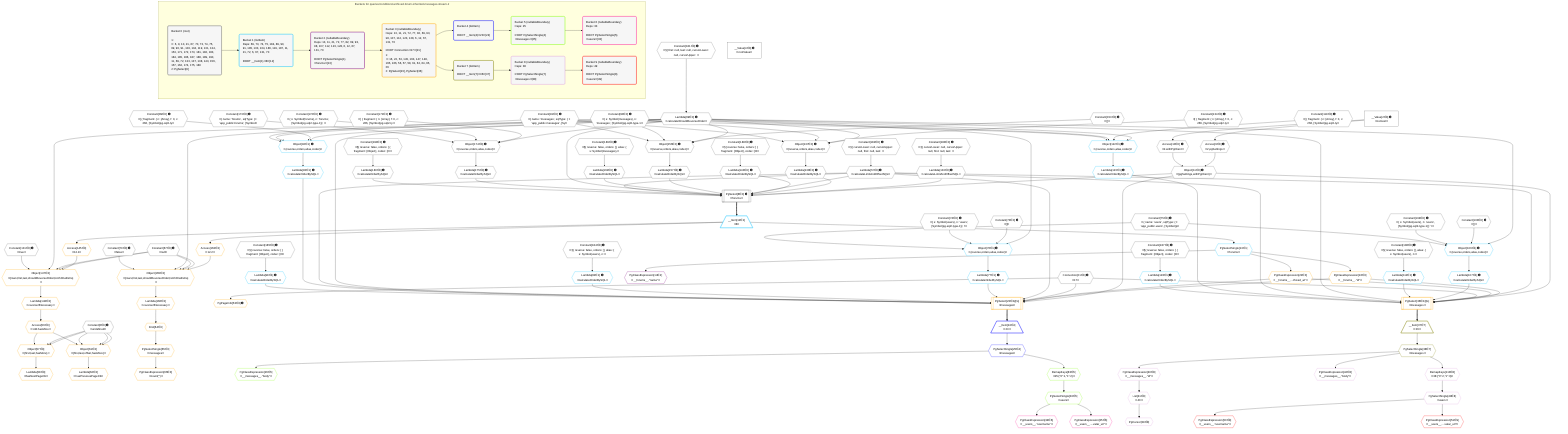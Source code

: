 %%{init: {'themeVariables': { 'fontSize': '12px'}}}%%
graph TD
    classDef path fill:#eee,stroke:#000,color:#000
    classDef plan fill:#fff,stroke-width:1px,color:#000
    classDef itemplan fill:#fff,stroke-width:2px,color:#000
    classDef unbatchedplan fill:#dff,stroke-width:1px,color:#000
    classDef sideeffectplan fill:#fcc,stroke-width:2px,color:#000
    classDef bucket fill:#f6f6f6,color:#000,stroke-width:2px,text-align:left


    %% plan dependencies
    PgSelect8[["PgSelect[8∈0] ➊<br />ᐸforumsᐳ"]]:::plan
    Object11{{"Object[11∈0] ➊<br />ᐸ{pgSettings,withPgClient}ᐳ"}}:::plan
    Lambda133{{"Lambda[133∈0] ➊<br />ᐸcalculateLimitAndOffsetSQLᐳ"}}:::plan
    Lambda138{{"Lambda[138∈0] ➊<br />ᐸcalculateOrderBySQLᐳ"}}:::plan
    Lambda143{{"Lambda[143∈0] ➊<br />ᐸcalculateOrderBySQLᐳ"}}:::plan
    Lambda72{{"Lambda[72∈0] ➊<br />ᐸcalculateLimitAndOffsetSQLᐳ"}}:::plan
    Lambda157{{"Lambda[157∈0] ➊<br />ᐸcalculateOrderBySQLᐳ"}}:::plan
    Lambda162{{"Lambda[162∈0] ➊<br />ᐸcalculateOrderBySQLᐳ"}}:::plan
    Lambda69{{"Lambda[69∈0] ➊<br />ᐸcalculateShouldReverseOrderᐳ"}}:::plan
    Lambda175{{"Lambda[175∈0] ➊<br />ᐸcalculateOrderBySQLᐳ"}}:::plan
    Lambda180{{"Lambda[180∈0] ➊<br />ᐸcalculateOrderBySQLᐳ"}}:::plan
    Object11 & Lambda133 & Lambda138 & Lambda143 & Lambda72 & Lambda157 & Lambda162 & Lambda69 & Lambda72 & Lambda175 & Lambda180 --> PgSelect8
    Object137{{"Object[137∈0] ➊<br />ᐸ{reverse,orders,alias,codec}ᐳ"}}:::plan
    Constant134{{"Constant[134∈0] ➊<br />ᐸ[ { fragment: { n: [Array], f: 0, c: 266, [Symbol(pg-sql2-tyᐳ"}}:::plan
    Constant90{{"Constant[90∈0] ➊<br />ᐸ{ s: Symbol(messages), n: 'messages', [Symbol(pg-sql2-type-1ᐳ"}}:::plan
    Constant91{{"Constant[91∈0] ➊<br />ᐸ{ name: 'messages', sqlType: { t: 'app_public.messages', [Syᐳ"}}:::plan
    Lambda69 & Constant134 & Constant90 & Constant91 --> Object137
    Object156{{"Object[156∈0] ➊<br />ᐸ{reverse,orders,alias,codec}ᐳ"}}:::plan
    Constant153{{"Constant[153∈0] ➊<br />ᐸ[]ᐳ"}}:::plan
    Lambda69 & Constant153 & Constant90 & Constant91 --> Object156
    Object174{{"Object[174∈0] ➊<br />ᐸ{reverse,orders,alias,codec}ᐳ"}}:::plan
    Constant171{{"Constant[171∈0] ➊<br />ᐸ[ { fragment: { n: [Array], f: 0, c: 266, [Symbol(pg-sql2-tyᐳ"}}:::plan
    Constant172{{"Constant[172∈0] ➊<br />ᐸ{ s: Symbol(forums), n: 'forums', [Symbol(pg-sql2-type-1)]: ᐳ"}}:::plan
    Constant173{{"Constant[173∈0] ➊<br />ᐸ{ name: 'forums', sqlType: { t: 'app_public.forums', [Symbolᐳ"}}:::plan
    Lambda69 & Constant171 & Constant172 & Constant173 --> Object174
    Access9{{"Access[9∈0] ➊<br />ᐸ2.pgSettingsᐳ"}}:::plan
    Access10{{"Access[10∈0] ➊<br />ᐸ2.withPgClientᐳ"}}:::plan
    Access9 & Access10 --> Object11
    __Value2["__Value[2∈0] ➊<br />ᐸcontextᐳ"]:::plan
    __Value2 --> Access9
    __Value2 --> Access10
    Constant181{{"Constant[181∈0] ➊<br />ᐸ§{ first: null, last: null, cursorLower: null, cursorUpper: ᐳ"}}:::plan
    Constant181 --> Lambda69
    Constant182{{"Constant[182∈0] ➊<br />ᐸ§{ cursorLower: null, cursorUpper: null, first: null, last: ᐳ"}}:::plan
    Constant182 --> Lambda72
    Constant183{{"Constant[183∈0] ➊<br />ᐸ§{ cursorLower: null, cursorUpper: null, first: null, last: ᐳ"}}:::plan
    Constant183 --> Lambda133
    Object137 --> Lambda138
    Constant188{{"Constant[188∈0] ➊<br />ᐸ§{ reverse: false, orders: [ { fragment: [Object], codec: [Oᐳ"}}:::plan
    Constant188 --> Lambda143
    Object156 --> Lambda157
    Constant189{{"Constant[189∈0] ➊<br />ᐸ§{ reverse: false, orders: [], alias: { s: Symbol(messages),ᐳ"}}:::plan
    Constant189 --> Lambda162
    Object174 --> Lambda175
    Constant190{{"Constant[190∈0] ➊<br />ᐸ§{ reverse: false, orders: [ { fragment: [Object], codec: [Oᐳ"}}:::plan
    Constant190 --> Lambda180
    __Value4["__Value[4∈0] ➊<br />ᐸrootValueᐳ"]:::plan
    Constant6{{"Constant[6∈0] ➊<br />ᐸundefinedᐳ"}}:::plan
    Connection21{{"Connection[21∈0] ➊<br />ᐸ17ᐳ"}}:::plan
    Constant67{{"Constant[67∈0] ➊<br />ᐸnullᐳ"}}:::plan
    Constant70{{"Constant[70∈0] ➊<br />ᐸfalseᐳ"}}:::plan
    Constant73{{"Constant[73∈0] ➊<br />ᐸ[]ᐳ"}}:::plan
    Constant74{{"Constant[74∈0] ➊<br />ᐸ{ s: Symbol(users), n: 'users', [Symbol(pg-sql2-type-1)]: 'Iᐳ"}}:::plan
    Constant75{{"Constant[75∈0] ➊<br />ᐸ{ name: 'users', sqlType: { t: 'app_public.users', [Symbol(pᐳ"}}:::plan
    Constant89{{"Constant[89∈0] ➊<br />ᐸ[ { fragment: { n: [Array], f: 0, c: 266, [Symbol(pg-sql2-tyᐳ"}}:::plan
    Constant103{{"Constant[103∈0] ➊<br />ᐸ[]ᐳ"}}:::plan
    Constant104{{"Constant[104∈0] ➊<br />ᐸ{ s: Symbol(users), n: 'users', [Symbol(pg-sql2-type-1)]: 'Iᐳ"}}:::plan
    Constant119{{"Constant[119∈0] ➊<br />ᐸ[ { fragment: { n: [Array], f: 0, c: 266, [Symbol(pg-sql2-tyᐳ"}}:::plan
    Constant131{{"Constant[131∈0] ➊<br />ᐸtrueᐳ"}}:::plan
    Constant184{{"Constant[184∈0] ➊<br />ᐸ§{ reverse: false, orders: [], alias: { s: Symbol(users), n:ᐳ"}}:::plan
    Constant185{{"Constant[185∈0] ➊<br />ᐸ§{ reverse: false, orders: [ { fragment: [Object], codec: [Oᐳ"}}:::plan
    Constant186{{"Constant[186∈0] ➊<br />ᐸ§{ reverse: false, orders: [], alias: { s: Symbol(users), n:ᐳ"}}:::plan
    Constant187{{"Constant[187∈0] ➊<br />ᐸ§{ reverse: false, orders: [ { fragment: [Object], codec: [Oᐳ"}}:::plan
    Object76{{"Object[76∈1] ➊<br />ᐸ{reverse,orders,alias,codec}ᐳ"}}:::plan
    Lambda69 & Constant73 & Constant74 & Constant75 --> Object76
    Object92{{"Object[92∈1] ➊<br />ᐸ{reverse,orders,alias,codec}ᐳ"}}:::plan
    Lambda69 & Constant89 & Constant90 & Constant91 --> Object92
    Object106{{"Object[106∈1] ➊<br />ᐸ{reverse,orders,alias,codec}ᐳ"}}:::plan
    Lambda69 & Constant103 & Constant104 & Constant75 --> Object106
    Object122{{"Object[122∈1] ➊<br />ᐸ{reverse,orders,alias,codec}ᐳ"}}:::plan
    Lambda69 & Constant119 & Constant90 & Constant91 --> Object122
    __Item12[/"__Item[12∈1]<br />ᐸ8ᐳ"\]:::itemplan
    PgSelect8 ==> __Item12
    PgSelectSingle13{{"PgSelectSingle[13∈1]<br />ᐸforumsᐳ"}}:::plan
    __Item12 --> PgSelectSingle13
    Lambda77{{"Lambda[77∈1] ➊<br />ᐸcalculateOrderBySQLᐳ"}}:::plan
    Object76 --> Lambda77
    Lambda82{{"Lambda[82∈1] ➊<br />ᐸcalculateOrderBySQLᐳ"}}:::plan
    Constant184 --> Lambda82
    Lambda93{{"Lambda[93∈1] ➊<br />ᐸcalculateOrderBySQLᐳ"}}:::plan
    Object92 --> Lambda93
    Lambda98{{"Lambda[98∈1] ➊<br />ᐸcalculateOrderBySQLᐳ"}}:::plan
    Constant185 --> Lambda98
    Lambda107{{"Lambda[107∈1] ➊<br />ᐸcalculateOrderBySQLᐳ"}}:::plan
    Object106 --> Lambda107
    Lambda112{{"Lambda[112∈1] ➊<br />ᐸcalculateOrderBySQLᐳ"}}:::plan
    Constant186 --> Lambda112
    Lambda123{{"Lambda[123∈1] ➊<br />ᐸcalculateOrderBySQLᐳ"}}:::plan
    Object122 --> Lambda123
    Lambda128{{"Lambda[128∈1] ➊<br />ᐸcalculateOrderBySQLᐳ"}}:::plan
    Constant187 --> Lambda128
    PgClassExpression14{{"PgClassExpression[14∈2]<br />ᐸ__forums__.”name”ᐳ"}}:::plan
    PgSelectSingle13 --> PgClassExpression14
    PgSelect23[["PgSelect[23∈3@s]<br />ᐸmessagesᐳ"]]:::plan
    PgClassExpression16{{"PgClassExpression[16∈3]<br />ᐸ__forums__.”id”ᐳ"}}:::plan
    PgClassExpression22{{"PgClassExpression[22∈3]<br />ᐸ__forums__...chived_at”ᐳ"}}:::plan
    Object11 & PgClassExpression16 & PgClassExpression22 & Connection21 & Lambda72 & Lambda77 & Lambda82 & Lambda69 & Lambda72 & Lambda93 & Lambda98 --> PgSelect23
    PgSelect36[["PgSelect[36∈3@s]<br />ᐸmessagesᐳ"]]:::plan
    Object11 & PgClassExpression16 & PgClassExpression22 & Connection21 & Lambda72 & Lambda107 & Lambda112 & Lambda69 & Lambda72 & Lambda123 & Lambda128 --> PgSelect36
    Object147{{"Object[147∈3]<br />ᐸ{rows,first,last,shouldReverseOrder,fetchOneExtra}ᐳ"}}:::plan
    Access145{{"Access[145∈3]<br />ᐸ12.1ᐳ"}}:::plan
    Access145 & Constant67 & Constant67 & Lambda69 & Constant131 --> Object147
    Object165{{"Object[165∈3]<br />ᐸ{rows,first,last,shouldReverseOrder,fetchOneExtra}ᐳ"}}:::plan
    Access163{{"Access[163∈3]<br />ᐸ12.2ᐳ"}}:::plan
    Access163 & Constant67 & Constant67 & Lambda69 & Constant70 --> Object165
    Object61{{"Object[61∈3]<br />ᐸ{first,last,offset,hasMore}ᐳ"}}:::plan
    Access56{{"Access[56∈3]<br />ᐸ148.hasMoreᐳ"}}:::plan
    Constant6 & Constant6 & Constant6 & Access56 --> Object61
    Object57{{"Object[57∈3]<br />ᐸ{first,last,hasMore}ᐳ"}}:::plan
    Constant6 & Constant6 & Access56 --> Object57
    PgSelectSingle13 --> PgClassExpression16
    PgSelectSingle13 --> PgClassExpression22
    PgPageInfo53{{"PgPageInfo[53∈3] ➊"}}:::plan
    Connection21 --> PgPageInfo53
    Lambda148{{"Lambda[148∈3]<br />ᐸreverseIfNecessaryᐳ"}}:::plan
    Lambda148 --> Access56
    Lambda58{{"Lambda[58∈3]<br />ᐸhasNextPageCbᐳ"}}:::plan
    Object57 --> Lambda58
    Lambda62{{"Lambda[62∈3]<br />ᐸhasPreviousPageCbᐳ"}}:::plan
    Object61 --> Lambda62
    First64{{"First[64∈3]"}}:::plan
    Lambda166{{"Lambda[166∈3]<br />ᐸreverseIfNecessaryᐳ"}}:::plan
    Lambda166 --> First64
    PgSelectSingle65{{"PgSelectSingle[65∈3]<br />ᐸmessagesᐳ"}}:::plan
    First64 --> PgSelectSingle65
    PgClassExpression66{{"PgClassExpression[66∈3]<br />ᐸcount(*)ᐳ"}}:::plan
    PgSelectSingle65 --> PgClassExpression66
    __Item12 --> Access145
    Object147 --> Lambda148
    __Item12 --> Access163
    Object165 --> Lambda166
    __Item24[/"__Item[24∈4]<br />ᐸ23ᐳ"\]:::itemplan
    PgSelect23 ==> __Item24
    PgSelectSingle25{{"PgSelectSingle[25∈4]<br />ᐸmessagesᐳ"}}:::plan
    __Item24 --> PgSelectSingle25
    PgClassExpression26{{"PgClassExpression[26∈5]<br />ᐸ__messages__.”body”ᐳ"}}:::plan
    PgSelectSingle25 --> PgClassExpression26
    PgSelectSingle33{{"PgSelectSingle[33∈5]<br />ᐸusersᐳ"}}:::plan
    RemapKeys83{{"RemapKeys[83∈5]<br />ᐸ25:{”0”:1,”1”:2}ᐳ"}}:::plan
    RemapKeys83 --> PgSelectSingle33
    PgSelectSingle25 --> RemapKeys83
    PgClassExpression34{{"PgClassExpression[34∈6]<br />ᐸ__users__.”username”ᐳ"}}:::plan
    PgSelectSingle33 --> PgClassExpression34
    PgClassExpression35{{"PgClassExpression[35∈6]<br />ᐸ__users__....vatar_url”ᐳ"}}:::plan
    PgSelectSingle33 --> PgClassExpression35
    __Item37[/"__Item[37∈7]<br />ᐸ36ᐳ"\]:::itemplan
    PgSelect36 ==> __Item37
    PgSelectSingle38{{"PgSelectSingle[38∈7]<br />ᐸmessagesᐳ"}}:::plan
    __Item37 --> PgSelectSingle38
    PgCursor39{{"PgCursor[39∈8]"}}:::plan
    List41{{"List[41∈8]<br />ᐸ40ᐳ"}}:::plan
    List41 --> PgCursor39
    PgClassExpression40{{"PgClassExpression[40∈8]<br />ᐸ__messages__.”id”ᐳ"}}:::plan
    PgSelectSingle38 --> PgClassExpression40
    PgClassExpression40 --> List41
    PgClassExpression42{{"PgClassExpression[42∈8]<br />ᐸ__messages__.”body”ᐳ"}}:::plan
    PgSelectSingle38 --> PgClassExpression42
    PgSelectSingle49{{"PgSelectSingle[49∈8]<br />ᐸusersᐳ"}}:::plan
    RemapKeys113{{"RemapKeys[113∈8]<br />ᐸ38:{”0”:2,”1”:3}ᐳ"}}:::plan
    RemapKeys113 --> PgSelectSingle49
    PgSelectSingle38 --> RemapKeys113
    PgClassExpression50{{"PgClassExpression[50∈9]<br />ᐸ__users__.”username”ᐳ"}}:::plan
    PgSelectSingle49 --> PgClassExpression50
    PgClassExpression51{{"PgClassExpression[51∈9]<br />ᐸ__users__....vatar_url”ᐳ"}}:::plan
    PgSelectSingle49 --> PgClassExpression51

    %% define steps

    subgraph "Buckets for queries/conditions/archived-forum-inherited-messages.stream-2"
    Bucket0("Bucket 0 (root)<br /><br />1: <br />ᐳ: 6, 9, 10, 21, 67, 70, 73, 74, 75, 89, 90, 91, 103, 104, 119, 131, 134, 153, 171, 172, 173, 181, 182, 183, 184, 185, 186, 187, 188, 189, 190, 11, 69, 72, 133, 137, 138, 143, 156, 157, 162, 174, 175, 180<br />2: PgSelect[8]"):::bucket
    classDef bucket0 stroke:#696969
    class Bucket0,__Value2,__Value4,Constant6,PgSelect8,Access9,Access10,Object11,Connection21,Constant67,Lambda69,Constant70,Lambda72,Constant73,Constant74,Constant75,Constant89,Constant90,Constant91,Constant103,Constant104,Constant119,Constant131,Lambda133,Constant134,Object137,Lambda138,Lambda143,Constant153,Object156,Lambda157,Lambda162,Constant171,Constant172,Constant173,Object174,Lambda175,Lambda180,Constant181,Constant182,Constant183,Constant184,Constant185,Constant186,Constant187,Constant188,Constant189,Constant190 bucket0
    Bucket1("Bucket 1 (listItem)<br />Deps: 69, 73, 74, 75, 184, 89, 90, 91, 185, 103, 104, 186, 119, 187, 11, 21, 72, 6, 67, 131, 70<br /><br />ROOT __Item{1}ᐸ8ᐳ[12]"):::bucket
    classDef bucket1 stroke:#00bfff
    class Bucket1,__Item12,PgSelectSingle13,Object76,Lambda77,Lambda82,Object92,Lambda93,Lambda98,Object106,Lambda107,Lambda112,Object122,Lambda123,Lambda128 bucket1
    Bucket2("Bucket 2 (nullableBoundary)<br />Deps: 13, 11, 21, 72, 77, 82, 69, 93, 98, 107, 112, 123, 128, 6, 12, 67, 131, 70<br /><br />ROOT PgSelectSingle{1}ᐸforumsᐳ[13]"):::bucket
    classDef bucket2 stroke:#7f007f
    class Bucket2,PgClassExpression14 bucket2
    Bucket3("Bucket 3 (nullableBoundary)<br />Deps: 13, 11, 21, 72, 77, 82, 69, 93, 98, 107, 112, 123, 128, 6, 12, 67, 131, 70<br /><br />ROOT Connectionᐸ17ᐳ[21]<br />1: <br />ᐳ: 16, 22, 53, 145, 163, 147, 148, 165, 166, 56, 57, 58, 61, 62, 64, 65, 66<br />2: PgSelect[23], PgSelect[36]"):::bucket
    classDef bucket3 stroke:#ffa500
    class Bucket3,PgClassExpression16,PgClassExpression22,PgSelect23,PgSelect36,PgPageInfo53,Access56,Object57,Lambda58,Object61,Lambda62,First64,PgSelectSingle65,PgClassExpression66,Access145,Object147,Lambda148,Access163,Object165,Lambda166 bucket3
    Bucket4("Bucket 4 (listItem)<br /><br />ROOT __Item{4}ᐸ23ᐳ[24]"):::bucket
    classDef bucket4 stroke:#0000ff
    class Bucket4,__Item24,PgSelectSingle25 bucket4
    Bucket5("Bucket 5 (nullableBoundary)<br />Deps: 25<br /><br />ROOT PgSelectSingle{4}ᐸmessagesᐳ[25]"):::bucket
    classDef bucket5 stroke:#7fff00
    class Bucket5,PgClassExpression26,PgSelectSingle33,RemapKeys83 bucket5
    Bucket6("Bucket 6 (nullableBoundary)<br />Deps: 33<br /><br />ROOT PgSelectSingle{5}ᐸusersᐳ[33]"):::bucket
    classDef bucket6 stroke:#ff1493
    class Bucket6,PgClassExpression34,PgClassExpression35 bucket6
    Bucket7("Bucket 7 (listItem)<br /><br />ROOT __Item{7}ᐸ36ᐳ[37]"):::bucket
    classDef bucket7 stroke:#808000
    class Bucket7,__Item37,PgSelectSingle38 bucket7
    Bucket8("Bucket 8 (nullableBoundary)<br />Deps: 38<br /><br />ROOT PgSelectSingle{7}ᐸmessagesᐳ[38]"):::bucket
    classDef bucket8 stroke:#dda0dd
    class Bucket8,PgCursor39,PgClassExpression40,List41,PgClassExpression42,PgSelectSingle49,RemapKeys113 bucket8
    Bucket9("Bucket 9 (nullableBoundary)<br />Deps: 49<br /><br />ROOT PgSelectSingle{8}ᐸusersᐳ[49]"):::bucket
    classDef bucket9 stroke:#ff0000
    class Bucket9,PgClassExpression50,PgClassExpression51 bucket9
    Bucket0 --> Bucket1
    Bucket1 --> Bucket2
    Bucket2 --> Bucket3
    Bucket3 --> Bucket4 & Bucket7
    Bucket4 --> Bucket5
    Bucket5 --> Bucket6
    Bucket7 --> Bucket8
    Bucket8 --> Bucket9
    end